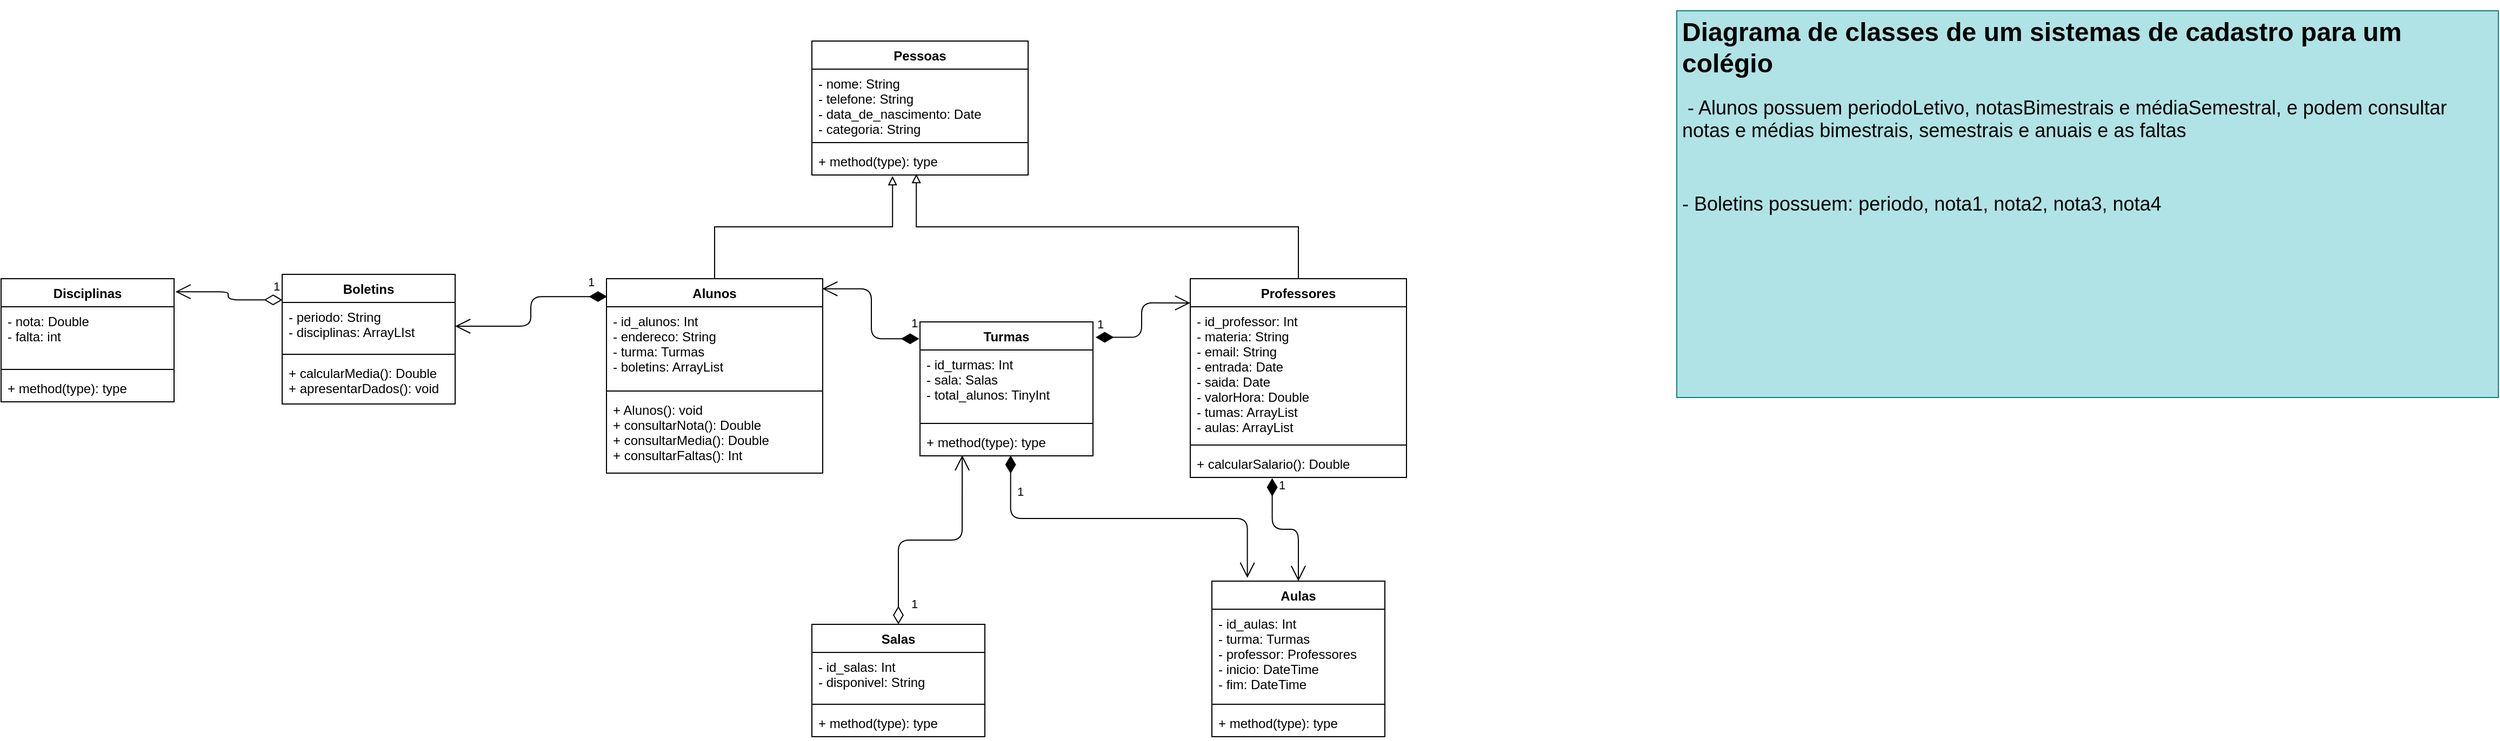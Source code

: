 <mxfile version="15.0.6" type="github">
  <diagram id="3gxOAMbR4RBR5quXN4Fo" name="Page-1">
    <mxGraphModel dx="1173" dy="206" grid="1" gridSize="10" guides="1" tooltips="1" connect="1" arrows="1" fold="1" page="1" pageScale="1" pageWidth="827" pageHeight="1169" math="0" shadow="0">
      <root>
        <mxCell id="0" />
        <mxCell id="1" parent="0" />
        <mxCell id="-NNz_gcLVpYp58dY2-dL-1" value="Turmas" style="swimlane;fontStyle=1;align=center;verticalAlign=top;childLayout=stackLayout;horizontal=1;startSize=26;horizontalStack=0;resizeParent=1;resizeParentMax=0;resizeLast=0;collapsible=1;marginBottom=0;" parent="1" vertex="1">
          <mxGeometry x="120" y="800" width="160" height="124" as="geometry" />
        </mxCell>
        <mxCell id="-NNz_gcLVpYp58dY2-dL-2" value="- id_turmas: Int&#xa;- sala: Salas&#xa;- total_alunos: TinyInt" style="text;strokeColor=none;fillColor=none;align=left;verticalAlign=top;spacingLeft=4;spacingRight=4;overflow=hidden;rotatable=0;points=[[0,0.5],[1,0.5]];portConstraint=eastwest;" parent="-NNz_gcLVpYp58dY2-dL-1" vertex="1">
          <mxGeometry y="26" width="160" height="64" as="geometry" />
        </mxCell>
        <mxCell id="-NNz_gcLVpYp58dY2-dL-3" value="" style="line;strokeWidth=1;fillColor=none;align=left;verticalAlign=middle;spacingTop=-1;spacingLeft=3;spacingRight=3;rotatable=0;labelPosition=right;points=[];portConstraint=eastwest;" parent="-NNz_gcLVpYp58dY2-dL-1" vertex="1">
          <mxGeometry y="90" width="160" height="8" as="geometry" />
        </mxCell>
        <mxCell id="-NNz_gcLVpYp58dY2-dL-4" value="+ method(type): type" style="text;strokeColor=none;fillColor=none;align=left;verticalAlign=top;spacingLeft=4;spacingRight=4;overflow=hidden;rotatable=0;points=[[0,0.5],[1,0.5]];portConstraint=eastwest;" parent="-NNz_gcLVpYp58dY2-dL-1" vertex="1">
          <mxGeometry y="98" width="160" height="26" as="geometry" />
        </mxCell>
        <mxCell id="QVgde0wYcYvtslcCwDm_-1" value="Salas" style="swimlane;fontStyle=1;align=center;verticalAlign=top;childLayout=stackLayout;horizontal=1;startSize=26;horizontalStack=0;resizeParent=1;resizeParentMax=0;resizeLast=0;collapsible=1;marginBottom=0;" parent="1" vertex="1">
          <mxGeometry x="20" y="1080" width="160" height="104" as="geometry" />
        </mxCell>
        <mxCell id="QVgde0wYcYvtslcCwDm_-2" value="- id_salas: Int&#xa;- disponivel: String&#xa;" style="text;strokeColor=none;fillColor=none;align=left;verticalAlign=top;spacingLeft=4;spacingRight=4;overflow=hidden;rotatable=0;points=[[0,0.5],[1,0.5]];portConstraint=eastwest;" parent="QVgde0wYcYvtslcCwDm_-1" vertex="1">
          <mxGeometry y="26" width="160" height="44" as="geometry" />
        </mxCell>
        <mxCell id="QVgde0wYcYvtslcCwDm_-3" value="" style="line;strokeWidth=1;fillColor=none;align=left;verticalAlign=middle;spacingTop=-1;spacingLeft=3;spacingRight=3;rotatable=0;labelPosition=right;points=[];portConstraint=eastwest;" parent="QVgde0wYcYvtslcCwDm_-1" vertex="1">
          <mxGeometry y="70" width="160" height="8" as="geometry" />
        </mxCell>
        <mxCell id="QVgde0wYcYvtslcCwDm_-4" value="+ method(type): type" style="text;strokeColor=none;fillColor=none;align=left;verticalAlign=top;spacingLeft=4;spacingRight=4;overflow=hidden;rotatable=0;points=[[0,0.5],[1,0.5]];portConstraint=eastwest;" parent="QVgde0wYcYvtslcCwDm_-1" vertex="1">
          <mxGeometry y="78" width="160" height="26" as="geometry" />
        </mxCell>
        <mxCell id="QVgde0wYcYvtslcCwDm_-5" value="Aulas" style="swimlane;fontStyle=1;align=center;verticalAlign=top;childLayout=stackLayout;horizontal=1;startSize=26;horizontalStack=0;resizeParent=1;resizeParentMax=0;resizeLast=0;collapsible=1;marginBottom=0;" parent="1" vertex="1">
          <mxGeometry x="390" y="1040" width="160" height="144" as="geometry" />
        </mxCell>
        <mxCell id="QVgde0wYcYvtslcCwDm_-6" value="- id_aulas: Int&#xa;- turma: Turmas&#xa;- professor: Professores&#xa;- inicio: DateTime&#xa;- fim: DateTime&#xa;" style="text;strokeColor=none;fillColor=none;align=left;verticalAlign=top;spacingLeft=4;spacingRight=4;overflow=hidden;rotatable=0;points=[[0,0.5],[1,0.5]];portConstraint=eastwest;" parent="QVgde0wYcYvtslcCwDm_-5" vertex="1">
          <mxGeometry y="26" width="160" height="84" as="geometry" />
        </mxCell>
        <mxCell id="QVgde0wYcYvtslcCwDm_-7" value="" style="line;strokeWidth=1;fillColor=none;align=left;verticalAlign=middle;spacingTop=-1;spacingLeft=3;spacingRight=3;rotatable=0;labelPosition=right;points=[];portConstraint=eastwest;" parent="QVgde0wYcYvtslcCwDm_-5" vertex="1">
          <mxGeometry y="110" width="160" height="8" as="geometry" />
        </mxCell>
        <mxCell id="QVgde0wYcYvtslcCwDm_-8" value="+ method(type): type" style="text;strokeColor=none;fillColor=none;align=left;verticalAlign=top;spacingLeft=4;spacingRight=4;overflow=hidden;rotatable=0;points=[[0,0.5],[1,0.5]];portConstraint=eastwest;" parent="QVgde0wYcYvtslcCwDm_-5" vertex="1">
          <mxGeometry y="118" width="160" height="26" as="geometry" />
        </mxCell>
        <mxCell id="nOvZRza75PGBeKDB9BoI-12" style="edgeStyle=orthogonalEdgeStyle;rounded=0;orthogonalLoop=1;jettySize=auto;html=1;entryX=0.483;entryY=0.962;entryDx=0;entryDy=0;entryPerimeter=0;endArrow=block;endFill=0;" edge="1" parent="1" source="QVgde0wYcYvtslcCwDm_-9" target="nOvZRza75PGBeKDB9BoI-10">
          <mxGeometry relative="1" as="geometry" />
        </mxCell>
        <mxCell id="QVgde0wYcYvtslcCwDm_-9" value="Professores" style="swimlane;fontStyle=1;align=center;verticalAlign=top;childLayout=stackLayout;horizontal=1;startSize=26;horizontalStack=0;resizeParent=1;resizeParentMax=0;resizeLast=0;collapsible=1;marginBottom=0;" parent="1" vertex="1">
          <mxGeometry x="370" y="760" width="200" height="184" as="geometry" />
        </mxCell>
        <mxCell id="QVgde0wYcYvtslcCwDm_-10" value="- id_professor: Int&#xa;- materia: String&#xa;- email: String&#xa;- entrada: Date&#xa;- saida: Date&#xa;- valorHora: Double&#xa;- tumas: ArrayList&#xa;- aulas: ArrayList" style="text;strokeColor=none;fillColor=none;align=left;verticalAlign=top;spacingLeft=4;spacingRight=4;overflow=hidden;rotatable=0;points=[[0,0.5],[1,0.5]];portConstraint=eastwest;" parent="QVgde0wYcYvtslcCwDm_-9" vertex="1">
          <mxGeometry y="26" width="200" height="124" as="geometry" />
        </mxCell>
        <mxCell id="QVgde0wYcYvtslcCwDm_-11" value="" style="line;strokeWidth=1;fillColor=none;align=left;verticalAlign=middle;spacingTop=-1;spacingLeft=3;spacingRight=3;rotatable=0;labelPosition=right;points=[];portConstraint=eastwest;" parent="QVgde0wYcYvtslcCwDm_-9" vertex="1">
          <mxGeometry y="150" width="200" height="8" as="geometry" />
        </mxCell>
        <mxCell id="QVgde0wYcYvtslcCwDm_-12" value="+ calcularSalario(): Double" style="text;strokeColor=none;fillColor=none;align=left;verticalAlign=top;spacingLeft=4;spacingRight=4;overflow=hidden;rotatable=0;points=[[0,0.5],[1,0.5]];portConstraint=eastwest;" parent="QVgde0wYcYvtslcCwDm_-9" vertex="1">
          <mxGeometry y="158" width="200" height="26" as="geometry" />
        </mxCell>
        <mxCell id="nOvZRza75PGBeKDB9BoI-11" style="edgeStyle=orthogonalEdgeStyle;rounded=0;orthogonalLoop=1;jettySize=auto;html=1;entryX=0.373;entryY=1.038;entryDx=0;entryDy=0;entryPerimeter=0;endArrow=block;endFill=0;" edge="1" parent="1" source="QVgde0wYcYvtslcCwDm_-17" target="nOvZRza75PGBeKDB9BoI-10">
          <mxGeometry relative="1" as="geometry" />
        </mxCell>
        <mxCell id="QVgde0wYcYvtslcCwDm_-17" value="Alunos" style="swimlane;fontStyle=1;align=center;verticalAlign=top;childLayout=stackLayout;horizontal=1;startSize=26;horizontalStack=0;resizeParent=1;resizeParentMax=0;resizeLast=0;collapsible=1;marginBottom=0;" parent="1" vertex="1">
          <mxGeometry x="-170" y="760" width="200" height="180" as="geometry" />
        </mxCell>
        <mxCell id="nOvZRza75PGBeKDB9BoI-19" value="- id_alunos: Int&#xa;- endereco: String&#xa;- turma: Turmas&#xa;- boletins: ArrayList&#xa;" style="text;strokeColor=none;fillColor=none;align=left;verticalAlign=top;spacingLeft=4;spacingRight=4;overflow=hidden;rotatable=0;points=[[0,0.5],[1,0.5]];portConstraint=eastwest;" vertex="1" parent="QVgde0wYcYvtslcCwDm_-17">
          <mxGeometry y="26" width="200" height="74" as="geometry" />
        </mxCell>
        <mxCell id="QVgde0wYcYvtslcCwDm_-19" value="" style="line;strokeWidth=1;fillColor=none;align=left;verticalAlign=middle;spacingTop=-1;spacingLeft=3;spacingRight=3;rotatable=0;labelPosition=right;points=[];portConstraint=eastwest;" parent="QVgde0wYcYvtslcCwDm_-17" vertex="1">
          <mxGeometry y="100" width="200" height="8" as="geometry" />
        </mxCell>
        <mxCell id="QVgde0wYcYvtslcCwDm_-20" value="+ Alunos(): void&#xa;+ consultarNota(): Double&#xa;+ consultarMedia(): Double&#xa;+ consultarFaltas(): Int" style="text;strokeColor=none;fillColor=none;align=left;verticalAlign=top;spacingLeft=4;spacingRight=4;overflow=hidden;rotatable=0;points=[[0,0.5],[1,0.5]];portConstraint=eastwest;" parent="QVgde0wYcYvtslcCwDm_-17" vertex="1">
          <mxGeometry y="108" width="200" height="72" as="geometry" />
        </mxCell>
        <mxCell id="nOvZRza75PGBeKDB9BoI-1" value="&lt;h1 align=&quot;left&quot;&gt;Diagrama de classes de um sistemas de cadastro para um colégio&lt;br&gt;&lt;/h1&gt;&lt;p align=&quot;left&quot;&gt;&lt;span style=&quot;font-size: 18px&quot;&gt;&amp;nbsp;- Alunos possuem periodoLetivo, notasBimestrais e médiaSemestral, e podem consultar notas e médias bimestrais, semestrais e anuais e as faltas&lt;/span&gt;&lt;/p&gt;&lt;p align=&quot;left&quot;&gt;&lt;span style=&quot;font-size: 18px&quot;&gt;&lt;br&gt;&lt;/span&gt;&lt;/p&gt;&lt;p align=&quot;left&quot;&gt;&lt;span style=&quot;font-size: 18px&quot;&gt;- Boletins possuem: periodo, nota1, nota2, nota3, nota4&lt;/span&gt;&lt;/p&gt;" style="text;html=1;strokeColor=#0e8088;fillColor=#b0e3e6;spacing=5;spacingTop=-20;whiteSpace=wrap;overflow=hidden;rounded=0;align=left;" vertex="1" parent="1">
          <mxGeometry x="820" y="512" width="760" height="358" as="geometry" />
        </mxCell>
        <mxCell id="nOvZRza75PGBeKDB9BoI-7" value="Pessoas" style="swimlane;fontStyle=1;align=center;verticalAlign=top;childLayout=stackLayout;horizontal=1;startSize=26;horizontalStack=0;resizeParent=1;resizeParentMax=0;resizeLast=0;collapsible=1;marginBottom=0;" vertex="1" parent="1">
          <mxGeometry x="20" y="540" width="200" height="124" as="geometry" />
        </mxCell>
        <mxCell id="nOvZRza75PGBeKDB9BoI-8" value="- nome: String&#xa;- telefone: String&#xa;- data_de_nascimento: Date&#xa;- categoria: String&#xa;" style="text;strokeColor=none;fillColor=none;align=left;verticalAlign=top;spacingLeft=4;spacingRight=4;overflow=hidden;rotatable=0;points=[[0,0.5],[1,0.5]];portConstraint=eastwest;" vertex="1" parent="nOvZRza75PGBeKDB9BoI-7">
          <mxGeometry y="26" width="200" height="64" as="geometry" />
        </mxCell>
        <mxCell id="nOvZRza75PGBeKDB9BoI-9" value="" style="line;strokeWidth=1;fillColor=none;align=left;verticalAlign=middle;spacingTop=-1;spacingLeft=3;spacingRight=3;rotatable=0;labelPosition=right;points=[];portConstraint=eastwest;" vertex="1" parent="nOvZRza75PGBeKDB9BoI-7">
          <mxGeometry y="90" width="200" height="8" as="geometry" />
        </mxCell>
        <mxCell id="nOvZRza75PGBeKDB9BoI-10" value="+ method(type): type" style="text;strokeColor=none;fillColor=none;align=left;verticalAlign=top;spacingLeft=4;spacingRight=4;overflow=hidden;rotatable=0;points=[[0,0.5],[1,0.5]];portConstraint=eastwest;" vertex="1" parent="nOvZRza75PGBeKDB9BoI-7">
          <mxGeometry y="98" width="200" height="26" as="geometry" />
        </mxCell>
        <mxCell id="nOvZRza75PGBeKDB9BoI-13" value="Boletins" style="swimlane;fontStyle=1;align=center;verticalAlign=top;childLayout=stackLayout;horizontal=1;startSize=26;horizontalStack=0;resizeParent=1;resizeParentMax=0;resizeLast=0;collapsible=1;marginBottom=0;" vertex="1" parent="1">
          <mxGeometry x="-470" y="756" width="160" height="120" as="geometry" />
        </mxCell>
        <mxCell id="nOvZRza75PGBeKDB9BoI-14" value="- periodo: String&#xa;- disciplinas: ArrayLIst" style="text;strokeColor=none;fillColor=none;align=left;verticalAlign=top;spacingLeft=4;spacingRight=4;overflow=hidden;rotatable=0;points=[[0,0.5],[1,0.5]];portConstraint=eastwest;" vertex="1" parent="nOvZRza75PGBeKDB9BoI-13">
          <mxGeometry y="26" width="160" height="44" as="geometry" />
        </mxCell>
        <mxCell id="nOvZRza75PGBeKDB9BoI-15" value="" style="line;strokeWidth=1;fillColor=none;align=left;verticalAlign=middle;spacingTop=-1;spacingLeft=3;spacingRight=3;rotatable=0;labelPosition=right;points=[];portConstraint=eastwest;" vertex="1" parent="nOvZRza75PGBeKDB9BoI-13">
          <mxGeometry y="70" width="160" height="8" as="geometry" />
        </mxCell>
        <mxCell id="nOvZRza75PGBeKDB9BoI-16" value="+ calcularMedia(): Double&#xa;+ apresentarDados(): void" style="text;strokeColor=none;fillColor=none;align=left;verticalAlign=top;spacingLeft=4;spacingRight=4;overflow=hidden;rotatable=0;points=[[0,0.5],[1,0.5]];portConstraint=eastwest;" vertex="1" parent="nOvZRza75PGBeKDB9BoI-13">
          <mxGeometry y="78" width="160" height="42" as="geometry" />
        </mxCell>
        <mxCell id="nOvZRza75PGBeKDB9BoI-18" value="1" style="endArrow=open;html=1;endSize=12;startArrow=diamondThin;startSize=14;startFill=1;edgeStyle=orthogonalEdgeStyle;align=left;verticalAlign=bottom;exitX=0.003;exitY=0.092;exitDx=0;exitDy=0;entryX=1;entryY=0.5;entryDx=0;entryDy=0;exitPerimeter=0;" edge="1" parent="1" source="QVgde0wYcYvtslcCwDm_-17" target="nOvZRza75PGBeKDB9BoI-14">
          <mxGeometry x="-0.764" y="-5" relative="1" as="geometry">
            <mxPoint x="-173.4" y="903.882" as="sourcePoint" />
            <mxPoint x="10" y="740" as="targetPoint" />
            <mxPoint as="offset" />
          </mxGeometry>
        </mxCell>
        <mxCell id="nOvZRza75PGBeKDB9BoI-22" value="1" style="endArrow=open;html=1;endSize=12;startArrow=diamondThin;startSize=14;startFill=1;edgeStyle=orthogonalEdgeStyle;align=left;verticalAlign=bottom;exitX=-0.004;exitY=0.126;exitDx=0;exitDy=0;exitPerimeter=0;entryX=0.998;entryY=0.052;entryDx=0;entryDy=0;entryPerimeter=0;" edge="1" parent="1" source="-NNz_gcLVpYp58dY2-dL-1" target="QVgde0wYcYvtslcCwDm_-17">
          <mxGeometry x="-0.863" y="-6" relative="1" as="geometry">
            <mxPoint x="-160" y="1050" as="sourcePoint" />
            <mxPoint y="1050" as="targetPoint" />
            <mxPoint as="offset" />
          </mxGeometry>
        </mxCell>
        <mxCell id="nOvZRza75PGBeKDB9BoI-23" value="1" style="endArrow=open;html=1;endSize=12;startArrow=diamondThin;startSize=14;startFill=1;edgeStyle=orthogonalEdgeStyle;align=left;verticalAlign=bottom;exitX=1.015;exitY=0.115;exitDx=0;exitDy=0;exitPerimeter=0;entryX=0;entryY=0.122;entryDx=0;entryDy=0;entryPerimeter=0;" edge="1" parent="1" source="-NNz_gcLVpYp58dY2-dL-1" target="QVgde0wYcYvtslcCwDm_-9">
          <mxGeometry x="-1" y="3" relative="1" as="geometry">
            <mxPoint x="190" y="1090" as="sourcePoint" />
            <mxPoint x="280" y="920" as="targetPoint" />
          </mxGeometry>
        </mxCell>
        <mxCell id="nOvZRza75PGBeKDB9BoI-24" value="1" style="endArrow=open;html=1;endSize=12;startArrow=diamondThin;startSize=14;startFill=0;edgeStyle=orthogonalEdgeStyle;align=left;verticalAlign=bottom;exitX=0.5;exitY=0;exitDx=0;exitDy=0;entryX=0.244;entryY=0.977;entryDx=0;entryDy=0;entryPerimeter=0;" edge="1" parent="1" source="QVgde0wYcYvtslcCwDm_-1" target="-NNz_gcLVpYp58dY2-dL-4">
          <mxGeometry x="-0.904" y="-10" relative="1" as="geometry">
            <mxPoint x="150" y="1050" as="sourcePoint" />
            <mxPoint x="310" y="1050" as="targetPoint" />
            <mxPoint as="offset" />
          </mxGeometry>
        </mxCell>
        <mxCell id="nOvZRza75PGBeKDB9BoI-26" value="1" style="endArrow=open;html=1;endSize=12;startArrow=diamondThin;startSize=14;startFill=1;edgeStyle=orthogonalEdgeStyle;align=left;verticalAlign=bottom;exitX=0.379;exitY=1.026;exitDx=0;exitDy=0;exitPerimeter=0;entryX=0.5;entryY=0;entryDx=0;entryDy=0;" edge="1" parent="1" source="QVgde0wYcYvtslcCwDm_-12" target="QVgde0wYcYvtslcCwDm_-5">
          <mxGeometry x="-0.744" y="4" relative="1" as="geometry">
            <mxPoint x="380" y="1000" as="sourcePoint" />
            <mxPoint x="540" y="1000" as="targetPoint" />
            <mxPoint as="offset" />
          </mxGeometry>
        </mxCell>
        <mxCell id="nOvZRza75PGBeKDB9BoI-27" value="1" style="endArrow=open;html=1;endSize=12;startArrow=diamondThin;startSize=14;startFill=1;edgeStyle=orthogonalEdgeStyle;align=left;verticalAlign=bottom;exitX=0.524;exitY=0.984;exitDx=0;exitDy=0;exitPerimeter=0;entryX=0.205;entryY=-0.021;entryDx=0;entryDy=0;entryPerimeter=0;" edge="1" parent="1" source="-NNz_gcLVpYp58dY2-dL-4" target="QVgde0wYcYvtslcCwDm_-5">
          <mxGeometry x="-0.744" y="4" relative="1" as="geometry">
            <mxPoint x="255.8" y="984.676" as="sourcePoint" />
            <mxPoint x="280" y="1080" as="targetPoint" />
            <mxPoint as="offset" />
          </mxGeometry>
        </mxCell>
        <mxCell id="nOvZRza75PGBeKDB9BoI-28" value="Disciplinas" style="swimlane;fontStyle=1;align=center;verticalAlign=top;childLayout=stackLayout;horizontal=1;startSize=26;horizontalStack=0;resizeParent=1;resizeParentMax=0;resizeLast=0;collapsible=1;marginBottom=0;" vertex="1" parent="1">
          <mxGeometry x="-730" y="760" width="160" height="114" as="geometry" />
        </mxCell>
        <mxCell id="nOvZRza75PGBeKDB9BoI-29" value="- nota: Double&#xa;- falta: int" style="text;strokeColor=none;fillColor=none;align=left;verticalAlign=top;spacingLeft=4;spacingRight=4;overflow=hidden;rotatable=0;points=[[0,0.5],[1,0.5]];portConstraint=eastwest;" vertex="1" parent="nOvZRza75PGBeKDB9BoI-28">
          <mxGeometry y="26" width="160" height="54" as="geometry" />
        </mxCell>
        <mxCell id="nOvZRza75PGBeKDB9BoI-30" value="" style="line;strokeWidth=1;fillColor=none;align=left;verticalAlign=middle;spacingTop=-1;spacingLeft=3;spacingRight=3;rotatable=0;labelPosition=right;points=[];portConstraint=eastwest;" vertex="1" parent="nOvZRza75PGBeKDB9BoI-28">
          <mxGeometry y="80" width="160" height="8" as="geometry" />
        </mxCell>
        <mxCell id="nOvZRza75PGBeKDB9BoI-31" value="+ method(type): type" style="text;strokeColor=none;fillColor=none;align=left;verticalAlign=top;spacingLeft=4;spacingRight=4;overflow=hidden;rotatable=0;points=[[0,0.5],[1,0.5]];portConstraint=eastwest;" vertex="1" parent="nOvZRza75PGBeKDB9BoI-28">
          <mxGeometry y="88" width="160" height="26" as="geometry" />
        </mxCell>
        <mxCell id="nOvZRza75PGBeKDB9BoI-33" value="1" style="endArrow=open;html=1;endSize=12;startArrow=diamondThin;startSize=14;startFill=0;edgeStyle=orthogonalEdgeStyle;align=left;verticalAlign=bottom;exitX=0.001;exitY=0.197;exitDx=0;exitDy=0;exitPerimeter=0;entryX=1.008;entryY=0.106;entryDx=0;entryDy=0;entryPerimeter=0;" edge="1" parent="1" source="nOvZRza75PGBeKDB9BoI-13" target="nOvZRza75PGBeKDB9BoI-28">
          <mxGeometry x="-0.803" y="-4" relative="1" as="geometry">
            <mxPoint x="-570" y="820" as="sourcePoint" />
            <mxPoint x="-410" y="820" as="targetPoint" />
            <mxPoint as="offset" />
          </mxGeometry>
        </mxCell>
      </root>
    </mxGraphModel>
  </diagram>
</mxfile>
